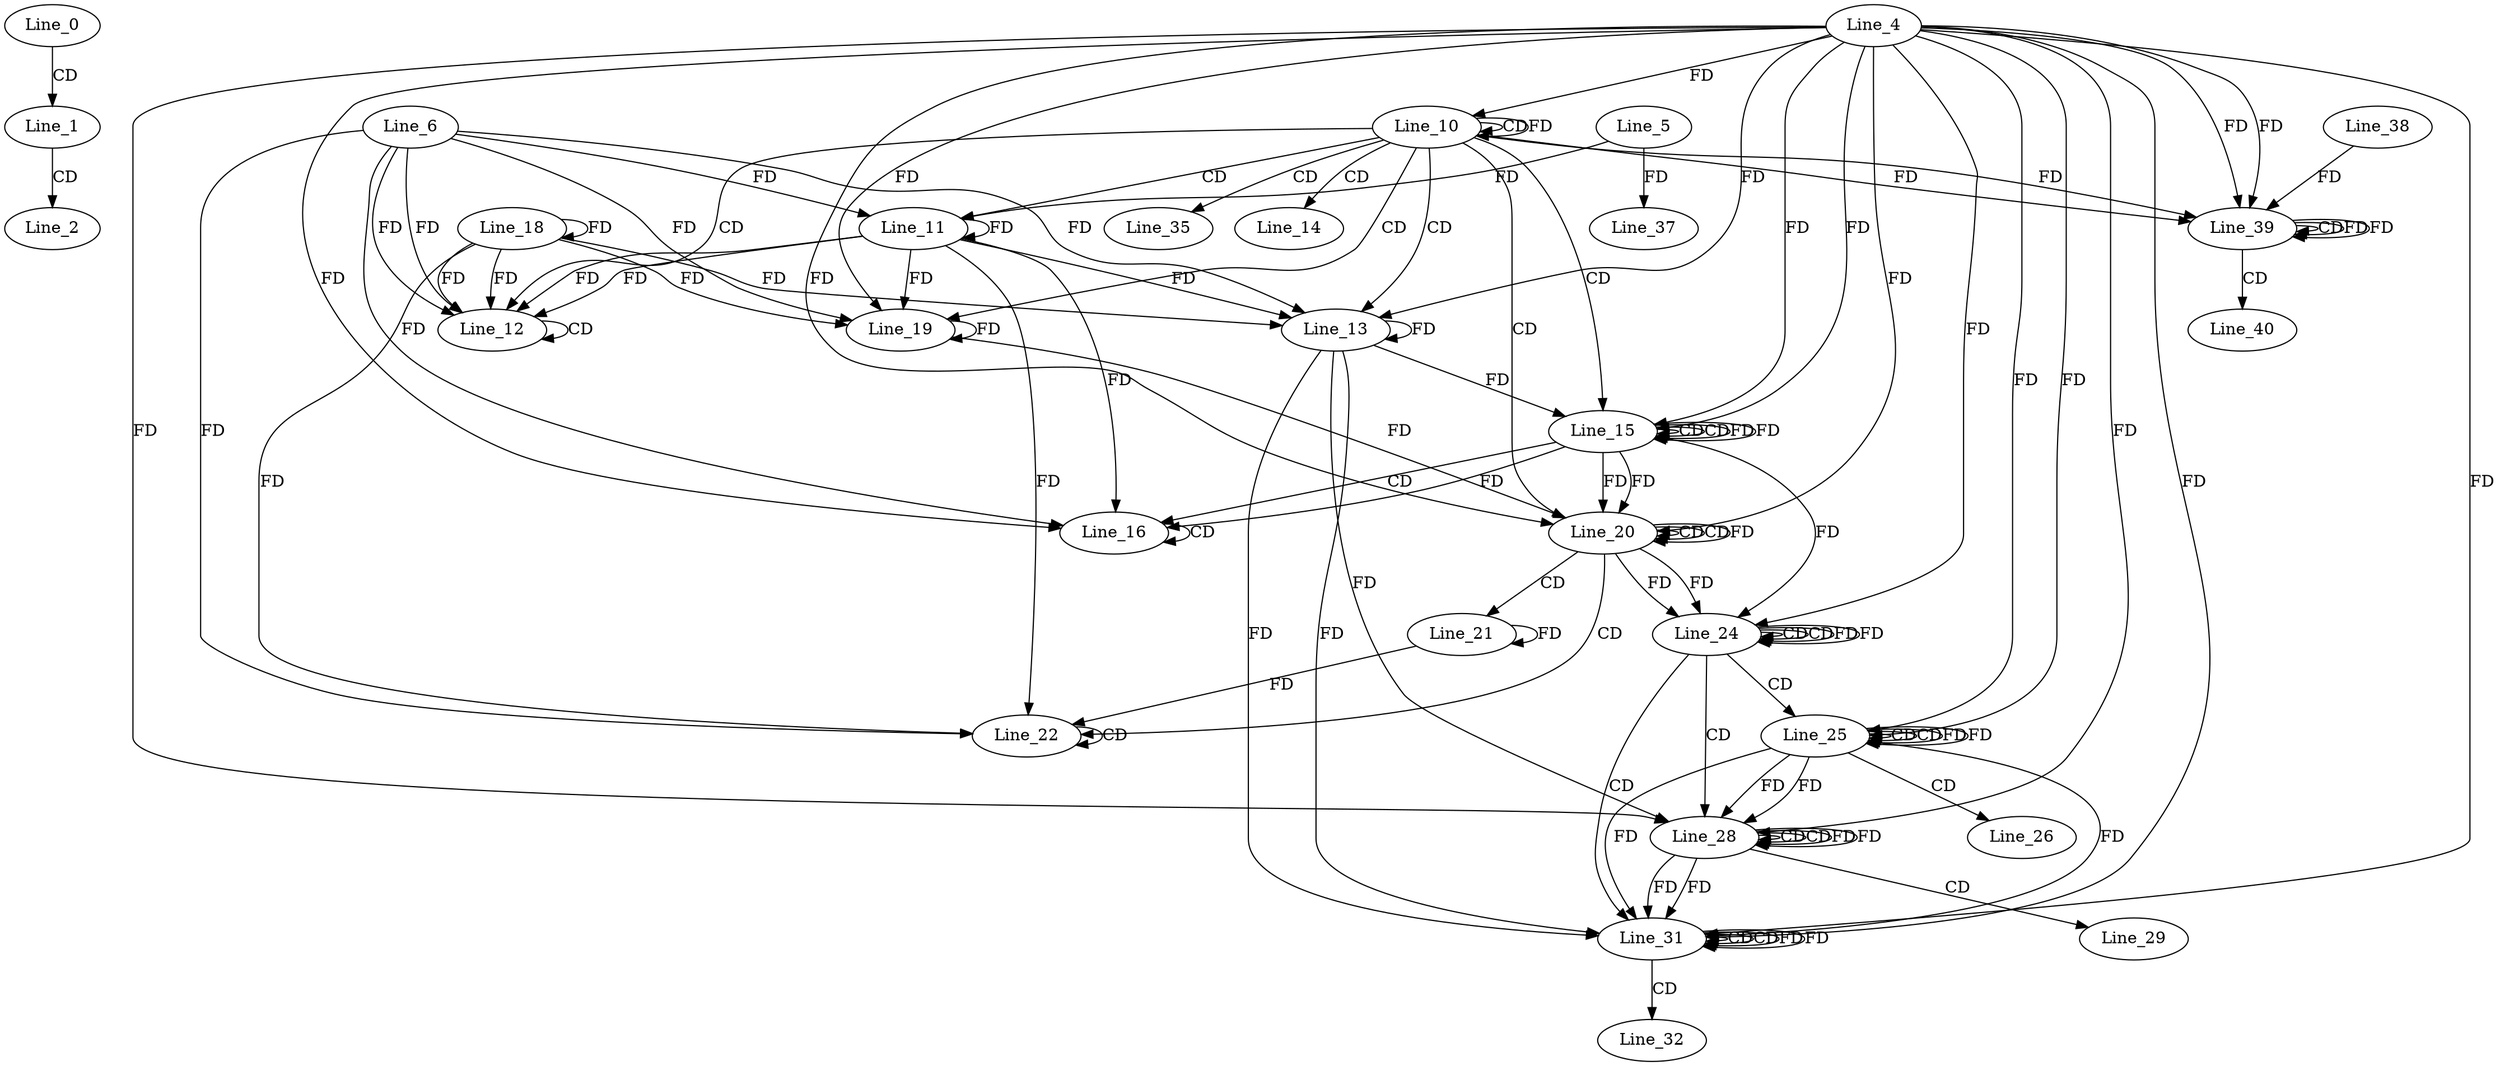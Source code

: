 digraph G {
  Line_0;
  Line_1;
  Line_2;
  Line_10;
  Line_10;
  Line_4;
  Line_10;
  Line_11;
  Line_6;
  Line_11;
  Line_5;
  Line_12;
  Line_12;
  Line_13;
  Line_13;
  Line_14;
  Line_15;
  Line_15;
  Line_15;
  Line_16;
  Line_16;
  Line_18;
  Line_18;
  Line_19;
  Line_19;
  Line_20;
  Line_20;
  Line_20;
  Line_21;
  Line_21;
  Line_22;
  Line_22;
  Line_24;
  Line_24;
  Line_24;
  Line_25;
  Line_25;
  Line_25;
  Line_26;
  Line_28;
  Line_28;
  Line_28;
  Line_29;
  Line_31;
  Line_31;
  Line_31;
  Line_32;
  Line_35;
  Line_37;
  Line_39;
  Line_38;
  Line_39;
  Line_39;
  Line_40;
  Line_0 -> Line_1 [ label="CD" ];
  Line_1 -> Line_2 [ label="CD" ];
  Line_10 -> Line_10 [ label="CD" ];
  Line_10 -> Line_10 [ label="FD" ];
  Line_4 -> Line_10 [ label="FD" ];
  Line_10 -> Line_11 [ label="CD" ];
  Line_11 -> Line_11 [ label="FD" ];
  Line_6 -> Line_11 [ label="FD" ];
  Line_5 -> Line_11 [ label="FD" ];
  Line_10 -> Line_12 [ label="CD" ];
  Line_11 -> Line_12 [ label="FD" ];
  Line_6 -> Line_12 [ label="FD" ];
  Line_12 -> Line_12 [ label="CD" ];
  Line_11 -> Line_12 [ label="FD" ];
  Line_6 -> Line_12 [ label="FD" ];
  Line_10 -> Line_13 [ label="CD" ];
  Line_13 -> Line_13 [ label="FD" ];
  Line_4 -> Line_13 [ label="FD" ];
  Line_11 -> Line_13 [ label="FD" ];
  Line_6 -> Line_13 [ label="FD" ];
  Line_10 -> Line_14 [ label="CD" ];
  Line_10 -> Line_15 [ label="CD" ];
  Line_15 -> Line_15 [ label="CD" ];
  Line_4 -> Line_15 [ label="FD" ];
  Line_13 -> Line_15 [ label="FD" ];
  Line_15 -> Line_15 [ label="CD" ];
  Line_15 -> Line_15 [ label="FD" ];
  Line_4 -> Line_15 [ label="FD" ];
  Line_15 -> Line_16 [ label="CD" ];
  Line_16 -> Line_16 [ label="CD" ];
  Line_11 -> Line_16 [ label="FD" ];
  Line_6 -> Line_16 [ label="FD" ];
  Line_15 -> Line_16 [ label="FD" ];
  Line_4 -> Line_16 [ label="FD" ];
  Line_18 -> Line_18 [ label="FD" ];
  Line_10 -> Line_19 [ label="CD" ];
  Line_19 -> Line_19 [ label="FD" ];
  Line_4 -> Line_19 [ label="FD" ];
  Line_11 -> Line_19 [ label="FD" ];
  Line_18 -> Line_19 [ label="FD" ];
  Line_6 -> Line_19 [ label="FD" ];
  Line_10 -> Line_20 [ label="CD" ];
  Line_20 -> Line_20 [ label="CD" ];
  Line_15 -> Line_20 [ label="FD" ];
  Line_4 -> Line_20 [ label="FD" ];
  Line_19 -> Line_20 [ label="FD" ];
  Line_20 -> Line_20 [ label="CD" ];
  Line_20 -> Line_20 [ label="FD" ];
  Line_15 -> Line_20 [ label="FD" ];
  Line_4 -> Line_20 [ label="FD" ];
  Line_20 -> Line_21 [ label="CD" ];
  Line_21 -> Line_21 [ label="FD" ];
  Line_20 -> Line_22 [ label="CD" ];
  Line_22 -> Line_22 [ label="CD" ];
  Line_21 -> Line_22 [ label="FD" ];
  Line_11 -> Line_22 [ label="FD" ];
  Line_18 -> Line_22 [ label="FD" ];
  Line_6 -> Line_22 [ label="FD" ];
  Line_24 -> Line_24 [ label="CD" ];
  Line_20 -> Line_24 [ label="FD" ];
  Line_24 -> Line_24 [ label="CD" ];
  Line_24 -> Line_24 [ label="FD" ];
  Line_20 -> Line_24 [ label="FD" ];
  Line_15 -> Line_24 [ label="FD" ];
  Line_4 -> Line_24 [ label="FD" ];
  Line_24 -> Line_25 [ label="CD" ];
  Line_25 -> Line_25 [ label="CD" ];
  Line_4 -> Line_25 [ label="FD" ];
  Line_25 -> Line_25 [ label="CD" ];
  Line_25 -> Line_25 [ label="FD" ];
  Line_4 -> Line_25 [ label="FD" ];
  Line_25 -> Line_26 [ label="CD" ];
  Line_24 -> Line_28 [ label="CD" ];
  Line_28 -> Line_28 [ label="CD" ];
  Line_25 -> Line_28 [ label="FD" ];
  Line_4 -> Line_28 [ label="FD" ];
  Line_13 -> Line_28 [ label="FD" ];
  Line_28 -> Line_28 [ label="CD" ];
  Line_28 -> Line_28 [ label="FD" ];
  Line_25 -> Line_28 [ label="FD" ];
  Line_4 -> Line_28 [ label="FD" ];
  Line_28 -> Line_29 [ label="CD" ];
  Line_24 -> Line_31 [ label="CD" ];
  Line_31 -> Line_31 [ label="CD" ];
  Line_28 -> Line_31 [ label="FD" ];
  Line_25 -> Line_31 [ label="FD" ];
  Line_4 -> Line_31 [ label="FD" ];
  Line_13 -> Line_31 [ label="FD" ];
  Line_31 -> Line_31 [ label="CD" ];
  Line_31 -> Line_31 [ label="FD" ];
  Line_28 -> Line_31 [ label="FD" ];
  Line_25 -> Line_31 [ label="FD" ];
  Line_4 -> Line_31 [ label="FD" ];
  Line_13 -> Line_31 [ label="FD" ];
  Line_31 -> Line_32 [ label="CD" ];
  Line_10 -> Line_35 [ label="CD" ];
  Line_5 -> Line_37 [ label="FD" ];
  Line_10 -> Line_39 [ label="FD" ];
  Line_4 -> Line_39 [ label="FD" ];
  Line_38 -> Line_39 [ label="FD" ];
  Line_39 -> Line_39 [ label="CD" ];
  Line_39 -> Line_39 [ label="FD" ];
  Line_10 -> Line_39 [ label="FD" ];
  Line_4 -> Line_39 [ label="FD" ];
  Line_39 -> Line_40 [ label="CD" ];
  Line_18 -> Line_12 [ label="FD" ];
  Line_18 -> Line_12 [ label="FD" ];
  Line_18 -> Line_13 [ label="FD" ];
  Line_15 -> Line_15 [ label="FD" ];
  Line_24 -> Line_24 [ label="FD" ];
  Line_25 -> Line_25 [ label="FD" ];
  Line_28 -> Line_28 [ label="FD" ];
  Line_31 -> Line_31 [ label="FD" ];
  Line_39 -> Line_39 [ label="FD" ];
}
